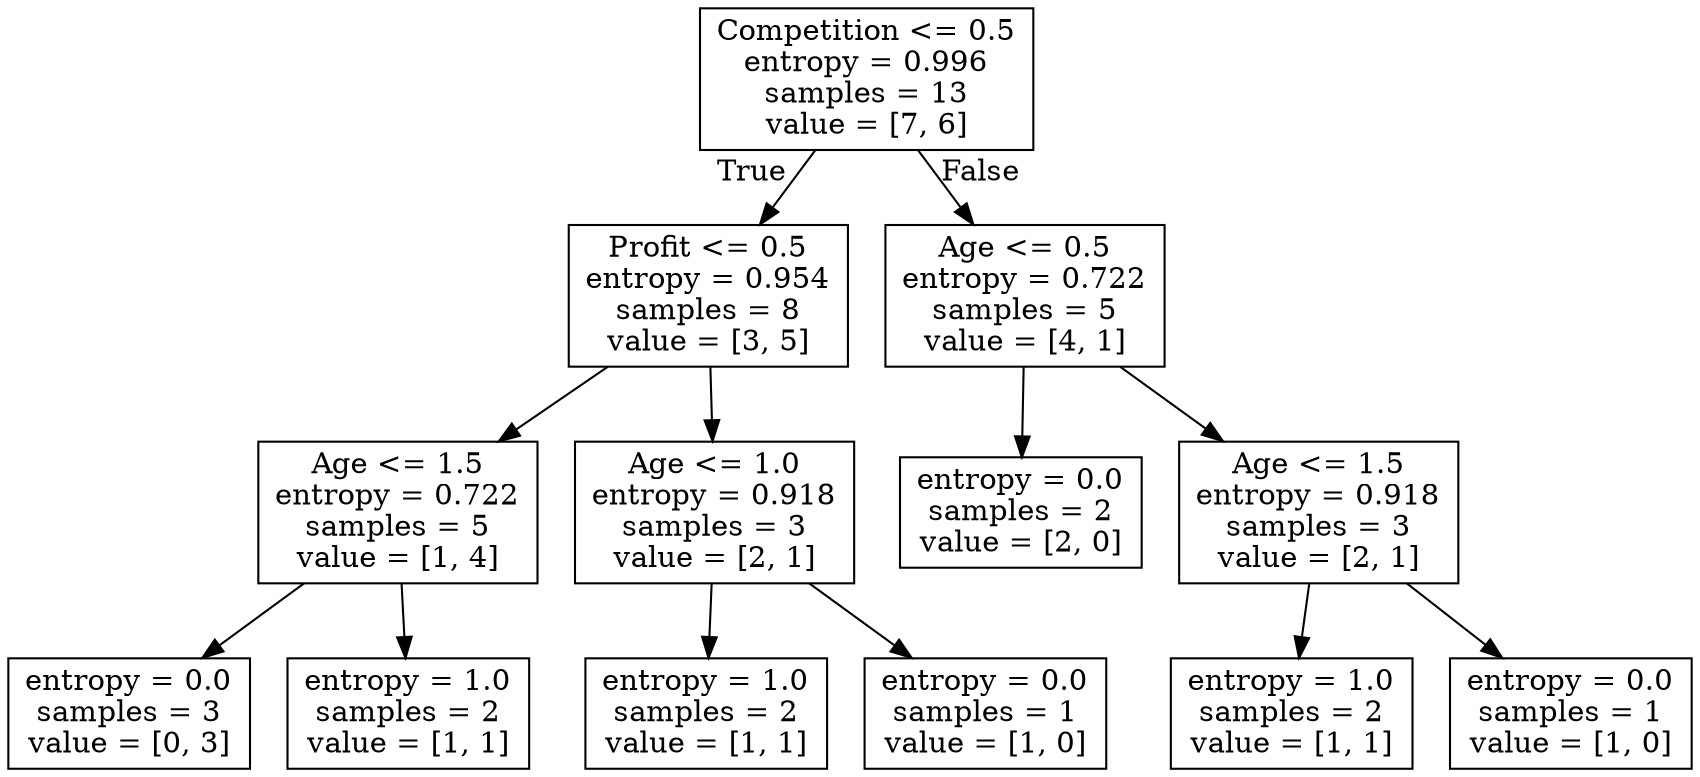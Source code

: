 digraph Tree {
node [shape=box] ;
0 [label="Competition <= 0.5\nentropy = 0.996\nsamples = 13\nvalue = [7, 6]"] ;
1 [label="Profit <= 0.5\nentropy = 0.954\nsamples = 8\nvalue = [3, 5]"] ;
0 -> 1 [labeldistance=2.5, labelangle=45, headlabel="True"] ;
2 [label="Age <= 1.5\nentropy = 0.722\nsamples = 5\nvalue = [1, 4]"] ;
1 -> 2 ;
3 [label="entropy = 0.0\nsamples = 3\nvalue = [0, 3]"] ;
2 -> 3 ;
4 [label="entropy = 1.0\nsamples = 2\nvalue = [1, 1]"] ;
2 -> 4 ;
5 [label="Age <= 1.0\nentropy = 0.918\nsamples = 3\nvalue = [2, 1]"] ;
1 -> 5 ;
6 [label="entropy = 1.0\nsamples = 2\nvalue = [1, 1]"] ;
5 -> 6 ;
7 [label="entropy = 0.0\nsamples = 1\nvalue = [1, 0]"] ;
5 -> 7 ;
8 [label="Age <= 0.5\nentropy = 0.722\nsamples = 5\nvalue = [4, 1]"] ;
0 -> 8 [labeldistance=2.5, labelangle=-45, headlabel="False"] ;
9 [label="entropy = 0.0\nsamples = 2\nvalue = [2, 0]"] ;
8 -> 9 ;
10 [label="Age <= 1.5\nentropy = 0.918\nsamples = 3\nvalue = [2, 1]"] ;
8 -> 10 ;
11 [label="entropy = 1.0\nsamples = 2\nvalue = [1, 1]"] ;
10 -> 11 ;
12 [label="entropy = 0.0\nsamples = 1\nvalue = [1, 0]"] ;
10 -> 12 ;
}